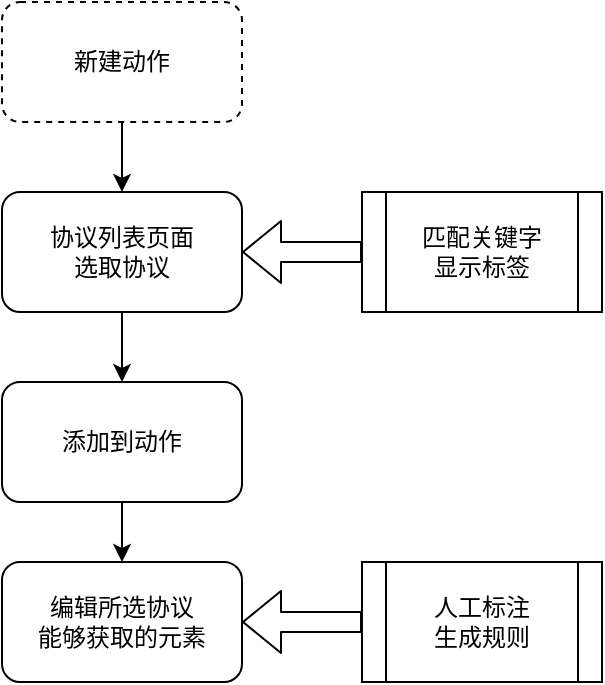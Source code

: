 <mxfile version="12.0.2" type="github" pages="1"><diagram id="mJ-stHos_vGITkgrAUgi" name="第 1 页"><mxGraphModel dx="946" dy="522" grid="1" gridSize="10" guides="1" tooltips="1" connect="1" arrows="1" fold="1" page="1" pageScale="1" pageWidth="1600" pageHeight="1200" math="0" shadow="0"><root><mxCell id="0"/><mxCell id="1" parent="0"/><mxCell id="YtQTs3hpaIHTLC_Srdj--3" value="新建动作" style="rounded=1;whiteSpace=wrap;html=1;dashed=1;" vertex="1" parent="1"><mxGeometry x="50" y="25" width="120" height="60" as="geometry"/></mxCell><mxCell id="YtQTs3hpaIHTLC_Srdj--4" value="协议列表页面&lt;br&gt;选取协议" style="rounded=1;whiteSpace=wrap;html=1;" vertex="1" parent="1"><mxGeometry x="50" y="120" width="120" height="60" as="geometry"/></mxCell><mxCell id="YtQTs3hpaIHTLC_Srdj--6" value="添加到动作" style="rounded=1;whiteSpace=wrap;html=1;" vertex="1" parent="1"><mxGeometry x="50" y="215" width="120" height="60" as="geometry"/></mxCell><mxCell id="YtQTs3hpaIHTLC_Srdj--8" value="编辑所选协议&lt;br&gt;能够获取的元素" style="rounded=1;whiteSpace=wrap;html=1;" vertex="1" parent="1"><mxGeometry x="50" y="305" width="120" height="60" as="geometry"/></mxCell><mxCell id="YtQTs3hpaIHTLC_Srdj--9" value="人工标注&lt;br&gt;生成规则" style="shape=process;whiteSpace=wrap;html=1;backgroundOutline=1;" vertex="1" parent="1"><mxGeometry x="230" y="305" width="120" height="60" as="geometry"/></mxCell><mxCell id="YtQTs3hpaIHTLC_Srdj--10" value="" style="shape=flexArrow;endArrow=classic;html=1;exitX=0;exitY=0.5;exitDx=0;exitDy=0;" edge="1" parent="1" source="YtQTs3hpaIHTLC_Srdj--9" target="YtQTs3hpaIHTLC_Srdj--8"><mxGeometry width="50" height="50" relative="1" as="geometry"><mxPoint x="50" y="435" as="sourcePoint"/><mxPoint x="100" y="385" as="targetPoint"/></mxGeometry></mxCell><mxCell id="YtQTs3hpaIHTLC_Srdj--11" value="" style="endArrow=classic;html=1;exitX=0.5;exitY=1;exitDx=0;exitDy=0;entryX=0.5;entryY=0;entryDx=0;entryDy=0;" edge="1" parent="1" source="YtQTs3hpaIHTLC_Srdj--3" target="YtQTs3hpaIHTLC_Srdj--4"><mxGeometry width="50" height="50" relative="1" as="geometry"><mxPoint x="100" y="135" as="sourcePoint"/><mxPoint x="150" y="85" as="targetPoint"/></mxGeometry></mxCell><mxCell id="YtQTs3hpaIHTLC_Srdj--12" value="" style="endArrow=classic;html=1;exitX=0.5;exitY=1;exitDx=0;exitDy=0;" edge="1" parent="1" source="YtQTs3hpaIHTLC_Srdj--4"><mxGeometry width="50" height="50" relative="1" as="geometry"><mxPoint x="50" y="435" as="sourcePoint"/><mxPoint x="110" y="215" as="targetPoint"/></mxGeometry></mxCell><mxCell id="YtQTs3hpaIHTLC_Srdj--13" value="" style="endArrow=classic;html=1;" edge="1" parent="1" source="YtQTs3hpaIHTLC_Srdj--6" target="YtQTs3hpaIHTLC_Srdj--8"><mxGeometry width="50" height="50" relative="1" as="geometry"><mxPoint x="110" y="295" as="sourcePoint"/><mxPoint x="100" y="385" as="targetPoint"/></mxGeometry></mxCell><mxCell id="YtQTs3hpaIHTLC_Srdj--14" value="匹配关键字&lt;br&gt;显示标签" style="shape=process;whiteSpace=wrap;html=1;backgroundOutline=1;" vertex="1" parent="1"><mxGeometry x="230" y="120" width="120" height="60" as="geometry"/></mxCell><mxCell id="YtQTs3hpaIHTLC_Srdj--16" value="" style="shape=flexArrow;endArrow=classic;html=1;exitX=0;exitY=0.5;exitDx=0;exitDy=0;entryX=1;entryY=0.5;entryDx=0;entryDy=0;" edge="1" parent="1" source="YtQTs3hpaIHTLC_Srdj--14" target="YtQTs3hpaIHTLC_Srdj--4"><mxGeometry width="50" height="50" relative="1" as="geometry"><mxPoint x="50" y="340" as="sourcePoint"/><mxPoint x="170" y="160" as="targetPoint"/></mxGeometry></mxCell></root></mxGraphModel></diagram></mxfile>